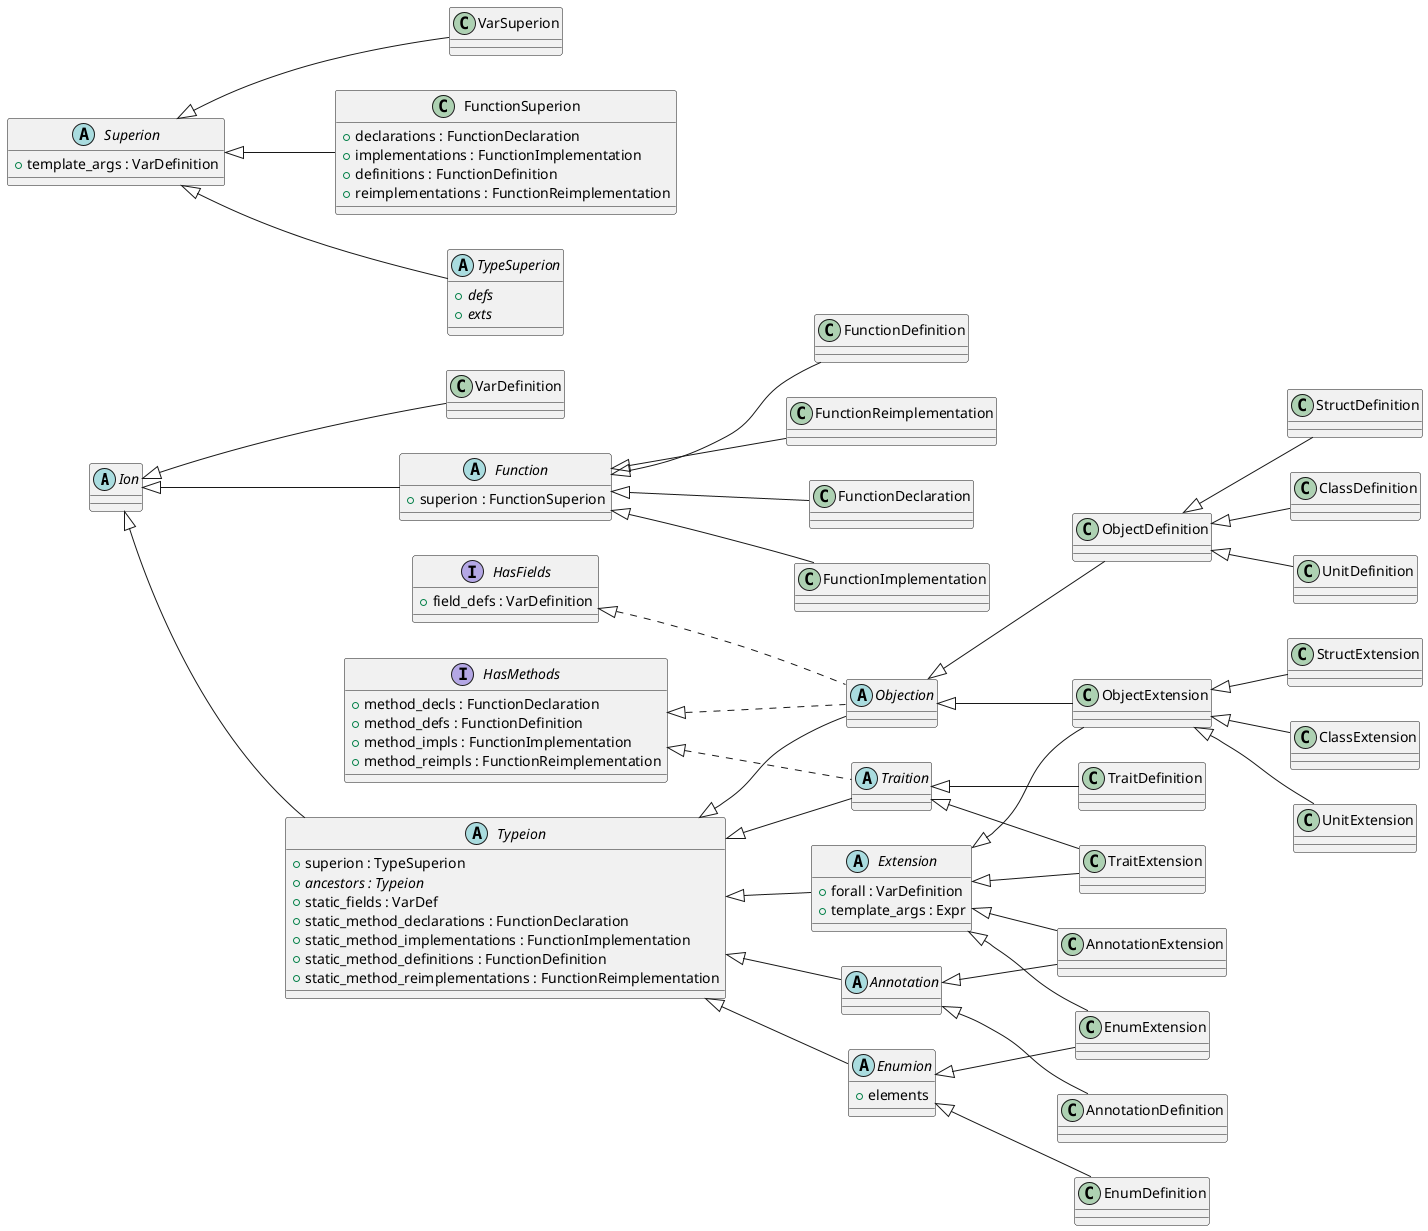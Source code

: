 @startuml AST

left to right direction

abstract class Ion {}

abstract class Superion {
  + template_args : VarDefinition
}

class VarSuperion extends Superion { }

class FunctionSuperion extends Superion {
  + declarations : FunctionDeclaration
  + implementations : FunctionImplementation
  + definitions : FunctionDefinition
  + reimplementations : FunctionReimplementation
}

abstract class TypeSuperion extends Superion {
  + {abstract} defs
  + {abstract} exts
}

class VarDefinition extends Ion { }

abstract class Function extends Ion {
  + superion : FunctionSuperion
}

class FunctionDeclaration extends Function {}
class FunctionImplementation extends Function {}
class FunctionDefinition extends Function {}
class FunctionReimplementation extends Function {}

abstract class Typeion extends Ion {
  + superion : TypeSuperion
  + {abstract} ancestors : Typeion
  + static_fields : VarDef
  + static_method_declarations : FunctionDeclaration
  + static_method_implementations : FunctionImplementation
  + static_method_definitions : FunctionDefinition
  + static_method_reimplementations : FunctionReimplementation
}

abstract class Extension extends Typeion {
  + forall : VarDefinition
  + template_args : Expr
}

abstract class Traition \
extends Typeion \
implements HasMethods {

}

class TraitDefinition extends Traition { }
class TraitExtension extends Traition, Extension { }

abstract class Annotation extends Typeion { }
class AnnotationDefinition extends Annotation { }
class AnnotationExtension extends Annotation, Extension { }

abstract class Enumion extends Typeion {
  + elements
}

class EnumDefinition extends Enumion { }
class EnumExtension extends Enumion, Extension { }

abstract class Objection \
extends Typeion \
implements HasMethods, HasFields {
}

class ObjectDefinition extends Objection { }
class StructDefinition extends ObjectDefinition { }
class ClassDefinition extends ObjectDefinition { }
class UnitDefinition extends ObjectDefinition { }

class ObjectExtension extends Objection, Extension { }
class StructExtension extends ObjectExtension { }
class ClassExtension extends ObjectExtension { }
class UnitExtension extends ObjectExtension { }

interface HasMethods {
  + method_decls : FunctionDeclaration
  + method_defs : FunctionDefinition
  + method_impls : FunctionImplementation
  + method_reimpls : FunctionReimplementation
}

interface HasFields {
  + field_defs : VarDefinition
}

' Superion::template_args --> \
' VarDefinition

' FunctionSuperion::declarations --> \
' FunctionDeclaration::superion

' TypeSuperion::defs --> Definition
' TypeSuperion::exts --> Ext

' HasMethods::method_decls --> FunctionDeclaration
' HasMethods::method_defs --> FunctionDefinition
' HasMethods::method_impls --> FunctionImplementation
' HasMethods::method_reimpls --> FunctionReimplementation

' FunctionImplementation::superion --> FunctionSuperion::impls
